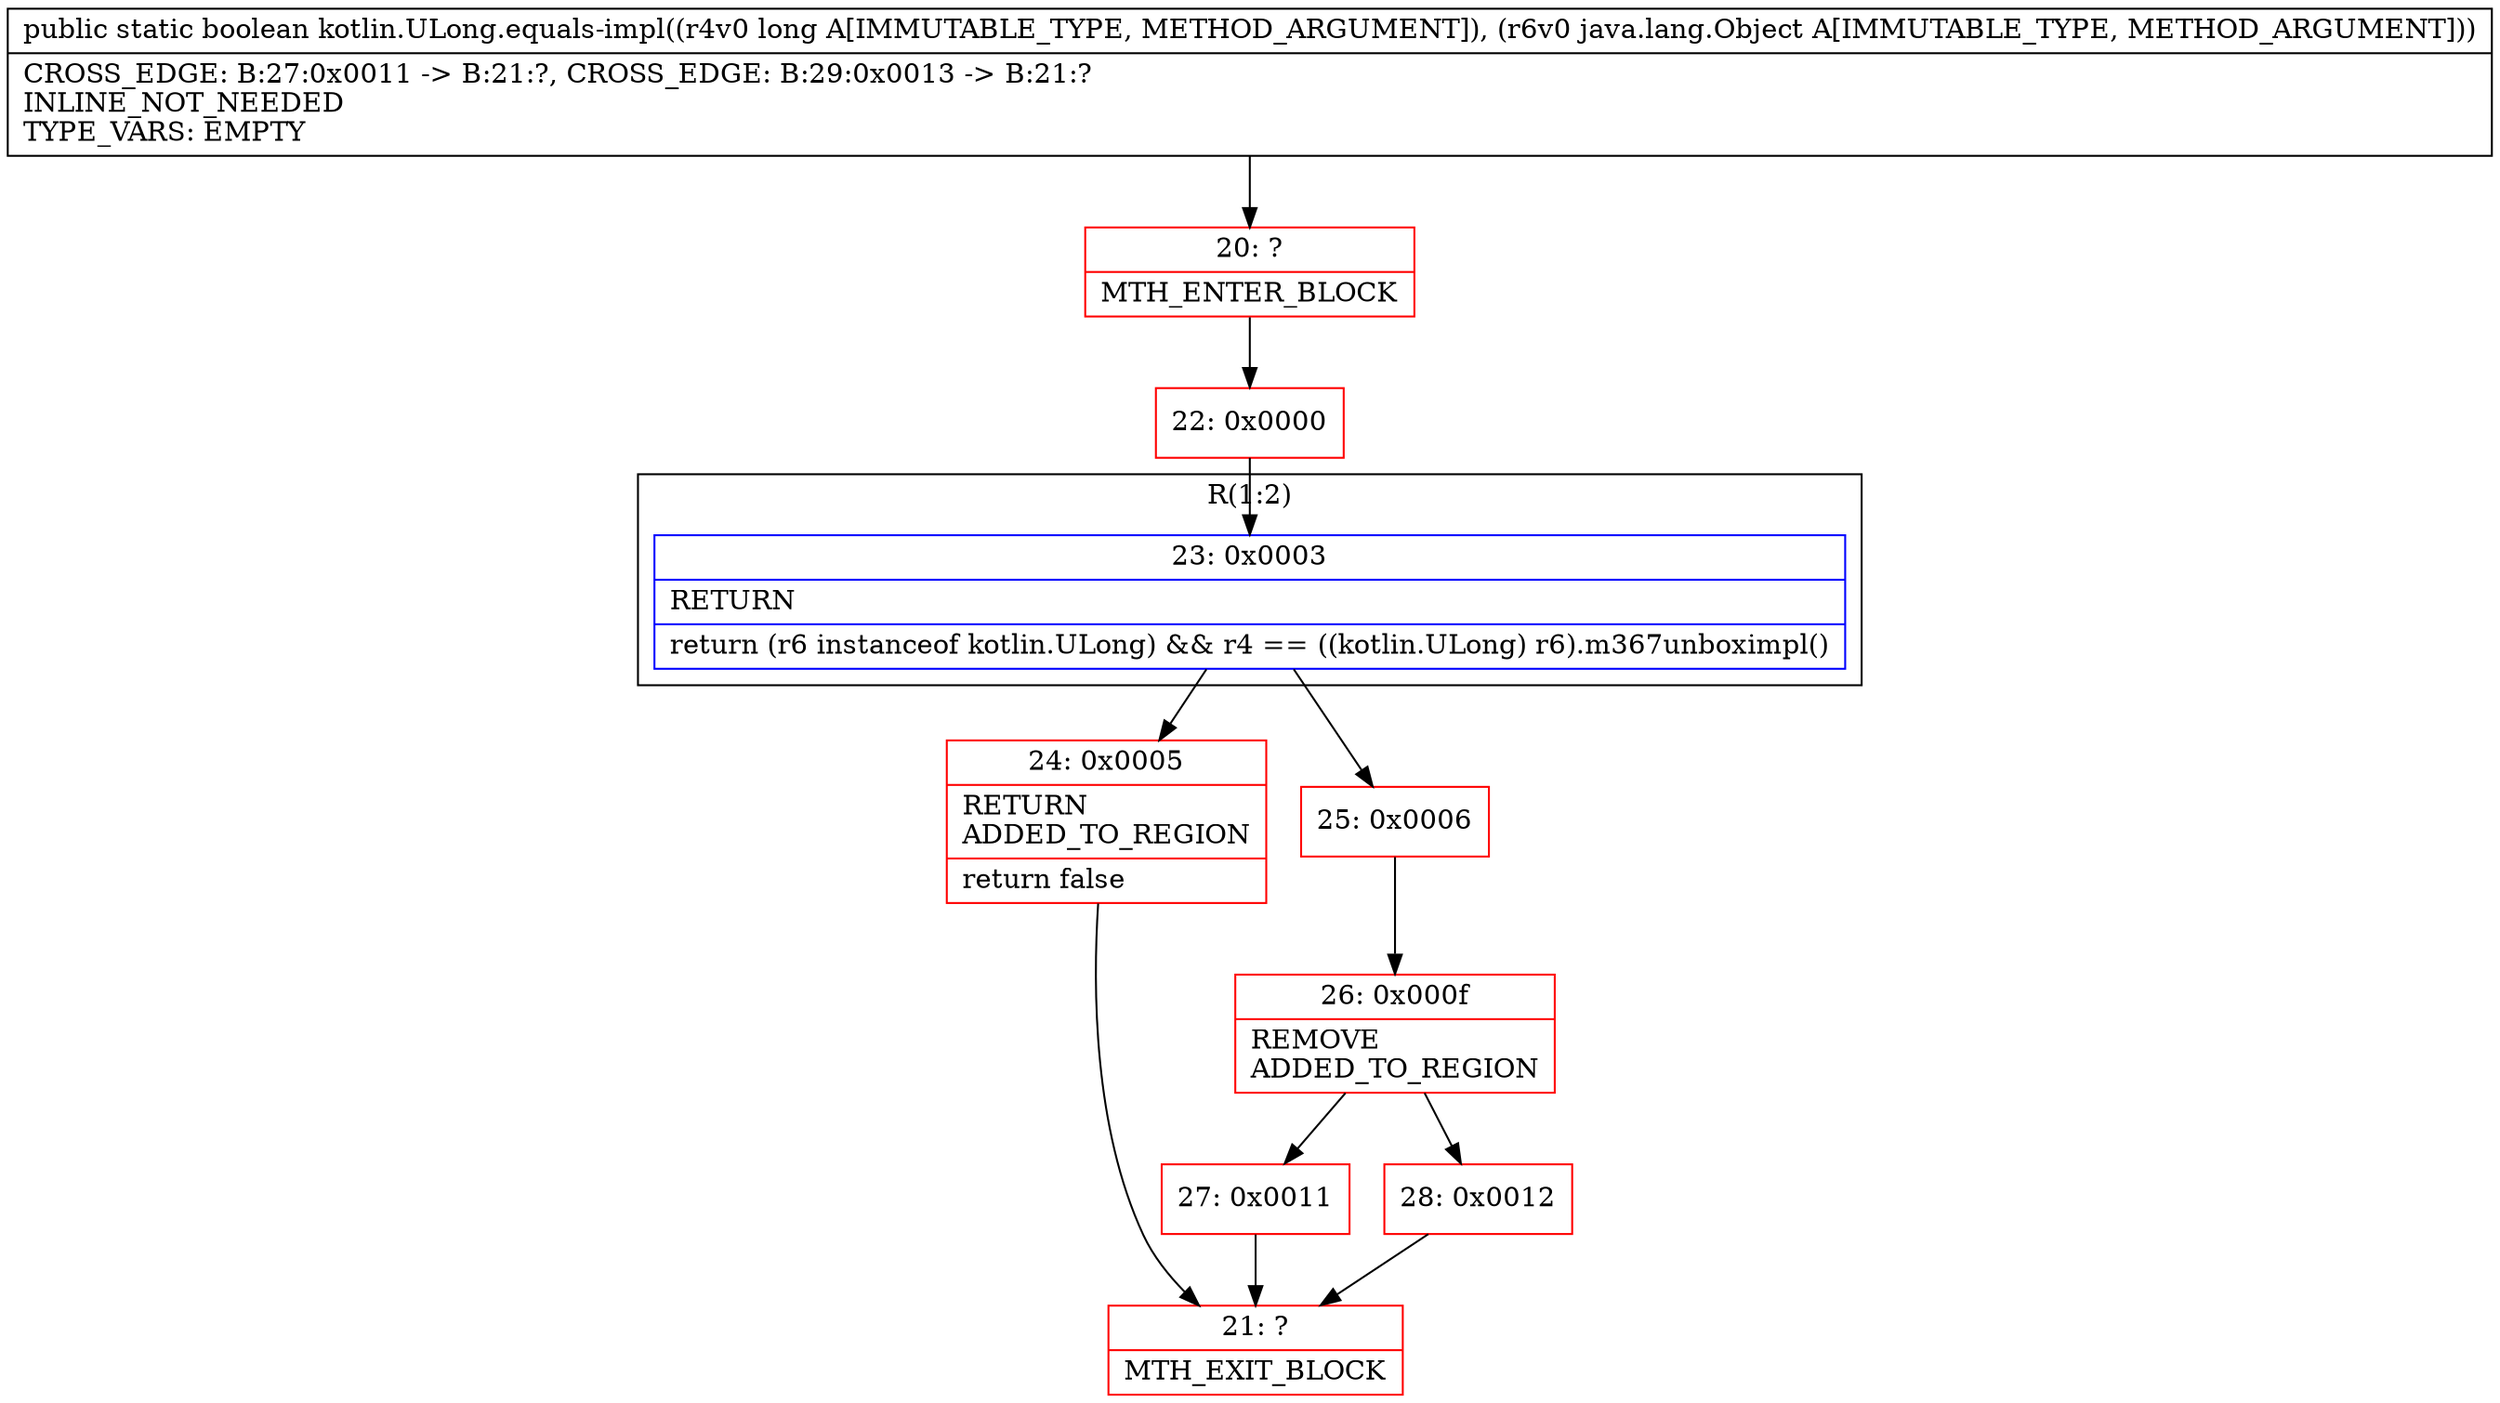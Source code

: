 digraph "CFG forkotlin.ULong.equals\-impl(JLjava\/lang\/Object;)Z" {
subgraph cluster_Region_2002278151 {
label = "R(1:2)";
node [shape=record,color=blue];
Node_23 [shape=record,label="{23\:\ 0x0003|RETURN\l|return (r6 instanceof kotlin.ULong) && r4 == ((kotlin.ULong) r6).m367unboximpl()\l}"];
}
Node_20 [shape=record,color=red,label="{20\:\ ?|MTH_ENTER_BLOCK\l}"];
Node_22 [shape=record,color=red,label="{22\:\ 0x0000}"];
Node_24 [shape=record,color=red,label="{24\:\ 0x0005|RETURN\lADDED_TO_REGION\l|return false\l}"];
Node_21 [shape=record,color=red,label="{21\:\ ?|MTH_EXIT_BLOCK\l}"];
Node_25 [shape=record,color=red,label="{25\:\ 0x0006}"];
Node_26 [shape=record,color=red,label="{26\:\ 0x000f|REMOVE\lADDED_TO_REGION\l}"];
Node_27 [shape=record,color=red,label="{27\:\ 0x0011}"];
Node_28 [shape=record,color=red,label="{28\:\ 0x0012}"];
MethodNode[shape=record,label="{public static boolean kotlin.ULong.equals\-impl((r4v0 long A[IMMUTABLE_TYPE, METHOD_ARGUMENT]), (r6v0 java.lang.Object A[IMMUTABLE_TYPE, METHOD_ARGUMENT]))  | CROSS_EDGE: B:27:0x0011 \-\> B:21:?, CROSS_EDGE: B:29:0x0013 \-\> B:21:?\lINLINE_NOT_NEEDED\lTYPE_VARS: EMPTY\l}"];
MethodNode -> Node_20;Node_23 -> Node_24;
Node_23 -> Node_25;
Node_20 -> Node_22;
Node_22 -> Node_23;
Node_24 -> Node_21;
Node_25 -> Node_26;
Node_26 -> Node_27;
Node_26 -> Node_28;
Node_27 -> Node_21;
Node_28 -> Node_21;
}

